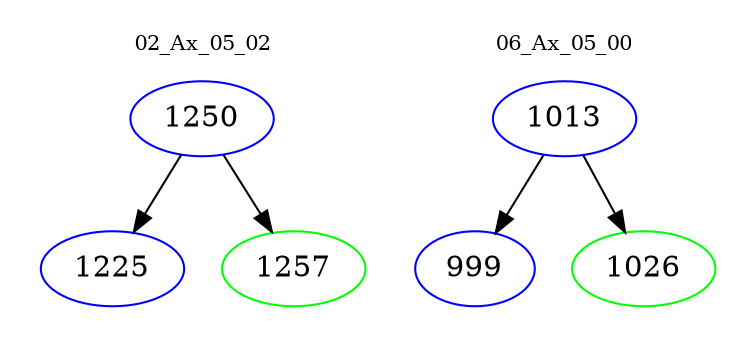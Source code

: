 digraph{
subgraph cluster_0 {
color = white
label = "02_Ax_05_02";
fontsize=10;
T0_1250 [label="1250", color="blue"]
T0_1250 -> T0_1225 [color="black"]
T0_1225 [label="1225", color="blue"]
T0_1250 -> T0_1257 [color="black"]
T0_1257 [label="1257", color="green"]
}
subgraph cluster_1 {
color = white
label = "06_Ax_05_00";
fontsize=10;
T1_1013 [label="1013", color="blue"]
T1_1013 -> T1_999 [color="black"]
T1_999 [label="999", color="blue"]
T1_1013 -> T1_1026 [color="black"]
T1_1026 [label="1026", color="green"]
}
}
